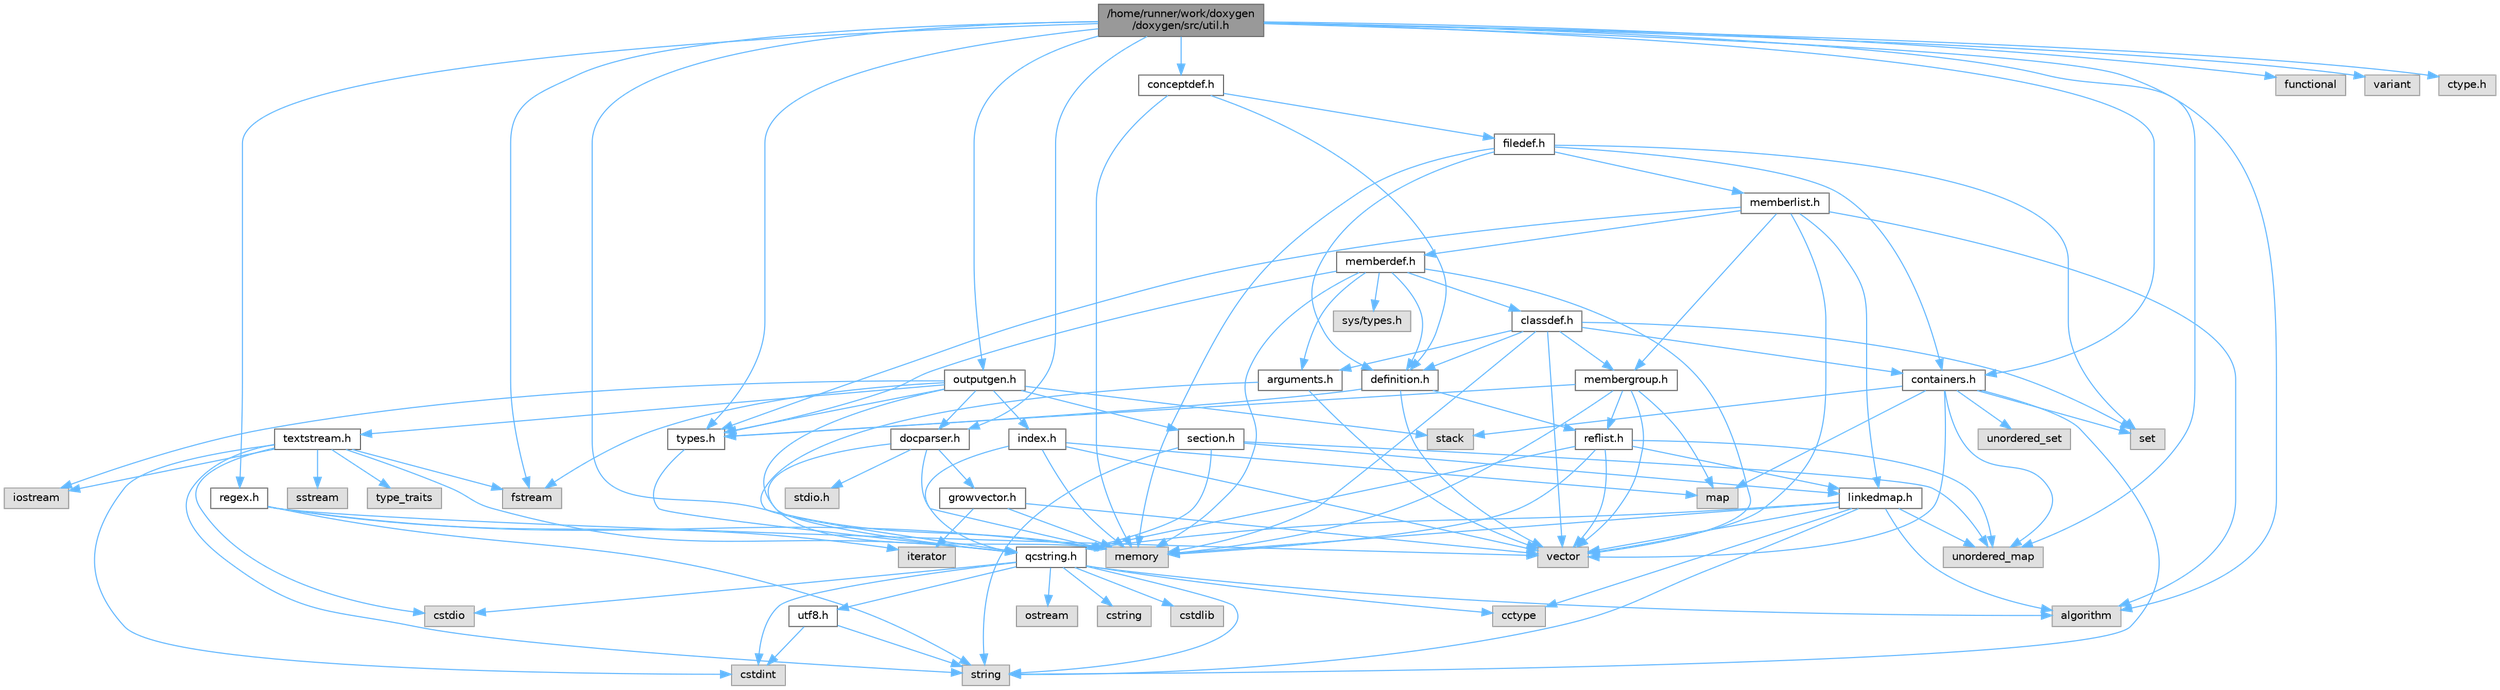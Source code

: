 digraph "/home/runner/work/doxygen/doxygen/src/util.h"
{
 // INTERACTIVE_SVG=YES
 // LATEX_PDF_SIZE
  bgcolor="transparent";
  edge [fontname=Helvetica,fontsize=10,labelfontname=Helvetica,labelfontsize=10];
  node [fontname=Helvetica,fontsize=10,shape=box,height=0.2,width=0.4];
  Node1 [id="Node000001",label="/home/runner/work/doxygen\l/doxygen/src/util.h",height=0.2,width=0.4,color="gray40", fillcolor="grey60", style="filled", fontcolor="black",tooltip="A bunch of utility functions."];
  Node1 -> Node2 [id="edge1_Node000001_Node000002",color="steelblue1",style="solid"];
  Node2 [id="Node000002",label="memory",height=0.2,width=0.4,color="grey60", fillcolor="#E0E0E0", style="filled"];
  Node1 -> Node3 [id="edge2_Node000001_Node000003",color="steelblue1",style="solid"];
  Node3 [id="Node000003",label="unordered_map",height=0.2,width=0.4,color="grey60", fillcolor="#E0E0E0", style="filled"];
  Node1 -> Node4 [id="edge3_Node000001_Node000004",color="steelblue1",style="solid"];
  Node4 [id="Node000004",label="algorithm",height=0.2,width=0.4,color="grey60", fillcolor="#E0E0E0", style="filled"];
  Node1 -> Node5 [id="edge4_Node000001_Node000005",color="steelblue1",style="solid"];
  Node5 [id="Node000005",label="functional",height=0.2,width=0.4,color="grey60", fillcolor="#E0E0E0", style="filled"];
  Node1 -> Node6 [id="edge5_Node000001_Node000006",color="steelblue1",style="solid"];
  Node6 [id="Node000006",label="fstream",height=0.2,width=0.4,color="grey60", fillcolor="#E0E0E0", style="filled"];
  Node1 -> Node7 [id="edge6_Node000001_Node000007",color="steelblue1",style="solid"];
  Node7 [id="Node000007",label="variant",height=0.2,width=0.4,color="grey60", fillcolor="#E0E0E0", style="filled"];
  Node1 -> Node8 [id="edge7_Node000001_Node000008",color="steelblue1",style="solid"];
  Node8 [id="Node000008",label="ctype.h",height=0.2,width=0.4,color="grey60", fillcolor="#E0E0E0", style="filled"];
  Node1 -> Node9 [id="edge8_Node000001_Node000009",color="steelblue1",style="solid"];
  Node9 [id="Node000009",label="types.h",height=0.2,width=0.4,color="grey40", fillcolor="white", style="filled",URL="$d9/d49/types_8h.html",tooltip="This file contains a number of basic enums and types."];
  Node9 -> Node10 [id="edge9_Node000009_Node000010",color="steelblue1",style="solid"];
  Node10 [id="Node000010",label="qcstring.h",height=0.2,width=0.4,color="grey40", fillcolor="white", style="filled",URL="$d7/d5c/qcstring_8h.html",tooltip=" "];
  Node10 -> Node11 [id="edge10_Node000010_Node000011",color="steelblue1",style="solid"];
  Node11 [id="Node000011",label="string",height=0.2,width=0.4,color="grey60", fillcolor="#E0E0E0", style="filled"];
  Node10 -> Node4 [id="edge11_Node000010_Node000004",color="steelblue1",style="solid"];
  Node10 -> Node12 [id="edge12_Node000010_Node000012",color="steelblue1",style="solid"];
  Node12 [id="Node000012",label="cctype",height=0.2,width=0.4,color="grey60", fillcolor="#E0E0E0", style="filled"];
  Node10 -> Node13 [id="edge13_Node000010_Node000013",color="steelblue1",style="solid"];
  Node13 [id="Node000013",label="cstring",height=0.2,width=0.4,color="grey60", fillcolor="#E0E0E0", style="filled"];
  Node10 -> Node14 [id="edge14_Node000010_Node000014",color="steelblue1",style="solid"];
  Node14 [id="Node000014",label="cstdio",height=0.2,width=0.4,color="grey60", fillcolor="#E0E0E0", style="filled"];
  Node10 -> Node15 [id="edge15_Node000010_Node000015",color="steelblue1",style="solid"];
  Node15 [id="Node000015",label="cstdlib",height=0.2,width=0.4,color="grey60", fillcolor="#E0E0E0", style="filled"];
  Node10 -> Node16 [id="edge16_Node000010_Node000016",color="steelblue1",style="solid"];
  Node16 [id="Node000016",label="cstdint",height=0.2,width=0.4,color="grey60", fillcolor="#E0E0E0", style="filled"];
  Node10 -> Node17 [id="edge17_Node000010_Node000017",color="steelblue1",style="solid"];
  Node17 [id="Node000017",label="ostream",height=0.2,width=0.4,color="grey60", fillcolor="#E0E0E0", style="filled"];
  Node10 -> Node18 [id="edge18_Node000010_Node000018",color="steelblue1",style="solid"];
  Node18 [id="Node000018",label="utf8.h",height=0.2,width=0.4,color="grey40", fillcolor="white", style="filled",URL="$db/d7c/utf8_8h.html",tooltip="Various UTF8 related helper functions."];
  Node18 -> Node16 [id="edge19_Node000018_Node000016",color="steelblue1",style="solid"];
  Node18 -> Node11 [id="edge20_Node000018_Node000011",color="steelblue1",style="solid"];
  Node1 -> Node19 [id="edge21_Node000001_Node000019",color="steelblue1",style="solid"];
  Node19 [id="Node000019",label="docparser.h",height=0.2,width=0.4,color="grey40", fillcolor="white", style="filled",URL="$de/d9c/docparser_8h.html",tooltip=" "];
  Node19 -> Node20 [id="edge22_Node000019_Node000020",color="steelblue1",style="solid"];
  Node20 [id="Node000020",label="stdio.h",height=0.2,width=0.4,color="grey60", fillcolor="#E0E0E0", style="filled"];
  Node19 -> Node2 [id="edge23_Node000019_Node000002",color="steelblue1",style="solid"];
  Node19 -> Node10 [id="edge24_Node000019_Node000010",color="steelblue1",style="solid"];
  Node19 -> Node21 [id="edge25_Node000019_Node000021",color="steelblue1",style="solid"];
  Node21 [id="Node000021",label="growvector.h",height=0.2,width=0.4,color="grey40", fillcolor="white", style="filled",URL="$d7/d50/growvector_8h.html",tooltip=" "];
  Node21 -> Node22 [id="edge26_Node000021_Node000022",color="steelblue1",style="solid"];
  Node22 [id="Node000022",label="vector",height=0.2,width=0.4,color="grey60", fillcolor="#E0E0E0", style="filled"];
  Node21 -> Node2 [id="edge27_Node000021_Node000002",color="steelblue1",style="solid"];
  Node21 -> Node23 [id="edge28_Node000021_Node000023",color="steelblue1",style="solid"];
  Node23 [id="Node000023",label="iterator",height=0.2,width=0.4,color="grey60", fillcolor="#E0E0E0", style="filled"];
  Node1 -> Node24 [id="edge29_Node000001_Node000024",color="steelblue1",style="solid"];
  Node24 [id="Node000024",label="containers.h",height=0.2,width=0.4,color="grey40", fillcolor="white", style="filled",URL="$d5/d75/containers_8h.html",tooltip=" "];
  Node24 -> Node22 [id="edge30_Node000024_Node000022",color="steelblue1",style="solid"];
  Node24 -> Node11 [id="edge31_Node000024_Node000011",color="steelblue1",style="solid"];
  Node24 -> Node25 [id="edge32_Node000024_Node000025",color="steelblue1",style="solid"];
  Node25 [id="Node000025",label="set",height=0.2,width=0.4,color="grey60", fillcolor="#E0E0E0", style="filled"];
  Node24 -> Node26 [id="edge33_Node000024_Node000026",color="steelblue1",style="solid"];
  Node26 [id="Node000026",label="map",height=0.2,width=0.4,color="grey60", fillcolor="#E0E0E0", style="filled"];
  Node24 -> Node27 [id="edge34_Node000024_Node000027",color="steelblue1",style="solid"];
  Node27 [id="Node000027",label="unordered_set",height=0.2,width=0.4,color="grey60", fillcolor="#E0E0E0", style="filled"];
  Node24 -> Node3 [id="edge35_Node000024_Node000003",color="steelblue1",style="solid"];
  Node24 -> Node28 [id="edge36_Node000024_Node000028",color="steelblue1",style="solid"];
  Node28 [id="Node000028",label="stack",height=0.2,width=0.4,color="grey60", fillcolor="#E0E0E0", style="filled"];
  Node1 -> Node29 [id="edge37_Node000001_Node000029",color="steelblue1",style="solid"];
  Node29 [id="Node000029",label="outputgen.h",height=0.2,width=0.4,color="grey40", fillcolor="white", style="filled",URL="$df/d06/outputgen_8h.html",tooltip=" "];
  Node29 -> Node2 [id="edge38_Node000029_Node000002",color="steelblue1",style="solid"];
  Node29 -> Node28 [id="edge39_Node000029_Node000028",color="steelblue1",style="solid"];
  Node29 -> Node30 [id="edge40_Node000029_Node000030",color="steelblue1",style="solid"];
  Node30 [id="Node000030",label="iostream",height=0.2,width=0.4,color="grey60", fillcolor="#E0E0E0", style="filled"];
  Node29 -> Node6 [id="edge41_Node000029_Node000006",color="steelblue1",style="solid"];
  Node29 -> Node9 [id="edge42_Node000029_Node000009",color="steelblue1",style="solid"];
  Node29 -> Node31 [id="edge43_Node000029_Node000031",color="steelblue1",style="solid"];
  Node31 [id="Node000031",label="index.h",height=0.2,width=0.4,color="grey40", fillcolor="white", style="filled",URL="$d1/db5/index_8h.html",tooltip=" "];
  Node31 -> Node2 [id="edge44_Node000031_Node000002",color="steelblue1",style="solid"];
  Node31 -> Node22 [id="edge45_Node000031_Node000022",color="steelblue1",style="solid"];
  Node31 -> Node26 [id="edge46_Node000031_Node000026",color="steelblue1",style="solid"];
  Node31 -> Node10 [id="edge47_Node000031_Node000010",color="steelblue1",style="solid"];
  Node29 -> Node32 [id="edge48_Node000029_Node000032",color="steelblue1",style="solid"];
  Node32 [id="Node000032",label="section.h",height=0.2,width=0.4,color="grey40", fillcolor="white", style="filled",URL="$d1/d2a/section_8h.html",tooltip=" "];
  Node32 -> Node11 [id="edge49_Node000032_Node000011",color="steelblue1",style="solid"];
  Node32 -> Node3 [id="edge50_Node000032_Node000003",color="steelblue1",style="solid"];
  Node32 -> Node10 [id="edge51_Node000032_Node000010",color="steelblue1",style="solid"];
  Node32 -> Node33 [id="edge52_Node000032_Node000033",color="steelblue1",style="solid"];
  Node33 [id="Node000033",label="linkedmap.h",height=0.2,width=0.4,color="grey40", fillcolor="white", style="filled",URL="$da/de1/linkedmap_8h.html",tooltip=" "];
  Node33 -> Node3 [id="edge53_Node000033_Node000003",color="steelblue1",style="solid"];
  Node33 -> Node22 [id="edge54_Node000033_Node000022",color="steelblue1",style="solid"];
  Node33 -> Node2 [id="edge55_Node000033_Node000002",color="steelblue1",style="solid"];
  Node33 -> Node11 [id="edge56_Node000033_Node000011",color="steelblue1",style="solid"];
  Node33 -> Node4 [id="edge57_Node000033_Node000004",color="steelblue1",style="solid"];
  Node33 -> Node12 [id="edge58_Node000033_Node000012",color="steelblue1",style="solid"];
  Node33 -> Node10 [id="edge59_Node000033_Node000010",color="steelblue1",style="solid"];
  Node29 -> Node34 [id="edge60_Node000029_Node000034",color="steelblue1",style="solid"];
  Node34 [id="Node000034",label="textstream.h",height=0.2,width=0.4,color="grey40", fillcolor="white", style="filled",URL="$d4/d7d/textstream_8h.html",tooltip=" "];
  Node34 -> Node11 [id="edge61_Node000034_Node000011",color="steelblue1",style="solid"];
  Node34 -> Node30 [id="edge62_Node000034_Node000030",color="steelblue1",style="solid"];
  Node34 -> Node35 [id="edge63_Node000034_Node000035",color="steelblue1",style="solid"];
  Node35 [id="Node000035",label="sstream",height=0.2,width=0.4,color="grey60", fillcolor="#E0E0E0", style="filled"];
  Node34 -> Node16 [id="edge64_Node000034_Node000016",color="steelblue1",style="solid"];
  Node34 -> Node14 [id="edge65_Node000034_Node000014",color="steelblue1",style="solid"];
  Node34 -> Node6 [id="edge66_Node000034_Node000006",color="steelblue1",style="solid"];
  Node34 -> Node36 [id="edge67_Node000034_Node000036",color="steelblue1",style="solid"];
  Node36 [id="Node000036",label="type_traits",height=0.2,width=0.4,color="grey60", fillcolor="#E0E0E0", style="filled"];
  Node34 -> Node10 [id="edge68_Node000034_Node000010",color="steelblue1",style="solid"];
  Node29 -> Node19 [id="edge69_Node000029_Node000019",color="steelblue1",style="solid"];
  Node1 -> Node37 [id="edge70_Node000001_Node000037",color="steelblue1",style="solid"];
  Node37 [id="Node000037",label="regex.h",height=0.2,width=0.4,color="grey40", fillcolor="white", style="filled",URL="$d1/d21/regex_8h.html",tooltip=" "];
  Node37 -> Node2 [id="edge71_Node000037_Node000002",color="steelblue1",style="solid"];
  Node37 -> Node11 [id="edge72_Node000037_Node000011",color="steelblue1",style="solid"];
  Node37 -> Node22 [id="edge73_Node000037_Node000022",color="steelblue1",style="solid"];
  Node37 -> Node23 [id="edge74_Node000037_Node000023",color="steelblue1",style="solid"];
  Node1 -> Node38 [id="edge75_Node000001_Node000038",color="steelblue1",style="solid"];
  Node38 [id="Node000038",label="conceptdef.h",height=0.2,width=0.4,color="grey40", fillcolor="white", style="filled",URL="$da/df1/conceptdef_8h.html",tooltip=" "];
  Node38 -> Node2 [id="edge76_Node000038_Node000002",color="steelblue1",style="solid"];
  Node38 -> Node39 [id="edge77_Node000038_Node000039",color="steelblue1",style="solid"];
  Node39 [id="Node000039",label="definition.h",height=0.2,width=0.4,color="grey40", fillcolor="white", style="filled",URL="$df/da1/definition_8h.html",tooltip=" "];
  Node39 -> Node22 [id="edge78_Node000039_Node000022",color="steelblue1",style="solid"];
  Node39 -> Node9 [id="edge79_Node000039_Node000009",color="steelblue1",style="solid"];
  Node39 -> Node40 [id="edge80_Node000039_Node000040",color="steelblue1",style="solid"];
  Node40 [id="Node000040",label="reflist.h",height=0.2,width=0.4,color="grey40", fillcolor="white", style="filled",URL="$d1/d02/reflist_8h.html",tooltip=" "];
  Node40 -> Node22 [id="edge81_Node000040_Node000022",color="steelblue1",style="solid"];
  Node40 -> Node3 [id="edge82_Node000040_Node000003",color="steelblue1",style="solid"];
  Node40 -> Node2 [id="edge83_Node000040_Node000002",color="steelblue1",style="solid"];
  Node40 -> Node10 [id="edge84_Node000040_Node000010",color="steelblue1",style="solid"];
  Node40 -> Node33 [id="edge85_Node000040_Node000033",color="steelblue1",style="solid"];
  Node38 -> Node41 [id="edge86_Node000038_Node000041",color="steelblue1",style="solid"];
  Node41 [id="Node000041",label="filedef.h",height=0.2,width=0.4,color="grey40", fillcolor="white", style="filled",URL="$d4/d3a/filedef_8h.html",tooltip=" "];
  Node41 -> Node2 [id="edge87_Node000041_Node000002",color="steelblue1",style="solid"];
  Node41 -> Node25 [id="edge88_Node000041_Node000025",color="steelblue1",style="solid"];
  Node41 -> Node39 [id="edge89_Node000041_Node000039",color="steelblue1",style="solid"];
  Node41 -> Node42 [id="edge90_Node000041_Node000042",color="steelblue1",style="solid"];
  Node42 [id="Node000042",label="memberlist.h",height=0.2,width=0.4,color="grey40", fillcolor="white", style="filled",URL="$dd/d78/memberlist_8h.html",tooltip=" "];
  Node42 -> Node22 [id="edge91_Node000042_Node000022",color="steelblue1",style="solid"];
  Node42 -> Node4 [id="edge92_Node000042_Node000004",color="steelblue1",style="solid"];
  Node42 -> Node43 [id="edge93_Node000042_Node000043",color="steelblue1",style="solid"];
  Node43 [id="Node000043",label="memberdef.h",height=0.2,width=0.4,color="grey40", fillcolor="white", style="filled",URL="$d4/d46/memberdef_8h.html",tooltip=" "];
  Node43 -> Node22 [id="edge94_Node000043_Node000022",color="steelblue1",style="solid"];
  Node43 -> Node2 [id="edge95_Node000043_Node000002",color="steelblue1",style="solid"];
  Node43 -> Node44 [id="edge96_Node000043_Node000044",color="steelblue1",style="solid"];
  Node44 [id="Node000044",label="sys/types.h",height=0.2,width=0.4,color="grey60", fillcolor="#E0E0E0", style="filled"];
  Node43 -> Node9 [id="edge97_Node000043_Node000009",color="steelblue1",style="solid"];
  Node43 -> Node39 [id="edge98_Node000043_Node000039",color="steelblue1",style="solid"];
  Node43 -> Node45 [id="edge99_Node000043_Node000045",color="steelblue1",style="solid"];
  Node45 [id="Node000045",label="arguments.h",height=0.2,width=0.4,color="grey40", fillcolor="white", style="filled",URL="$df/d9b/arguments_8h.html",tooltip=" "];
  Node45 -> Node22 [id="edge100_Node000045_Node000022",color="steelblue1",style="solid"];
  Node45 -> Node10 [id="edge101_Node000045_Node000010",color="steelblue1",style="solid"];
  Node43 -> Node46 [id="edge102_Node000043_Node000046",color="steelblue1",style="solid"];
  Node46 [id="Node000046",label="classdef.h",height=0.2,width=0.4,color="grey40", fillcolor="white", style="filled",URL="$d1/da6/classdef_8h.html",tooltip=" "];
  Node46 -> Node2 [id="edge103_Node000046_Node000002",color="steelblue1",style="solid"];
  Node46 -> Node22 [id="edge104_Node000046_Node000022",color="steelblue1",style="solid"];
  Node46 -> Node25 [id="edge105_Node000046_Node000025",color="steelblue1",style="solid"];
  Node46 -> Node24 [id="edge106_Node000046_Node000024",color="steelblue1",style="solid"];
  Node46 -> Node39 [id="edge107_Node000046_Node000039",color="steelblue1",style="solid"];
  Node46 -> Node45 [id="edge108_Node000046_Node000045",color="steelblue1",style="solid"];
  Node46 -> Node47 [id="edge109_Node000046_Node000047",color="steelblue1",style="solid"];
  Node47 [id="Node000047",label="membergroup.h",height=0.2,width=0.4,color="grey40", fillcolor="white", style="filled",URL="$d9/d11/membergroup_8h.html",tooltip=" "];
  Node47 -> Node22 [id="edge110_Node000047_Node000022",color="steelblue1",style="solid"];
  Node47 -> Node26 [id="edge111_Node000047_Node000026",color="steelblue1",style="solid"];
  Node47 -> Node2 [id="edge112_Node000047_Node000002",color="steelblue1",style="solid"];
  Node47 -> Node9 [id="edge113_Node000047_Node000009",color="steelblue1",style="solid"];
  Node47 -> Node40 [id="edge114_Node000047_Node000040",color="steelblue1",style="solid"];
  Node42 -> Node33 [id="edge115_Node000042_Node000033",color="steelblue1",style="solid"];
  Node42 -> Node9 [id="edge116_Node000042_Node000009",color="steelblue1",style="solid"];
  Node42 -> Node47 [id="edge117_Node000042_Node000047",color="steelblue1",style="solid"];
  Node41 -> Node24 [id="edge118_Node000041_Node000024",color="steelblue1",style="solid"];
}
